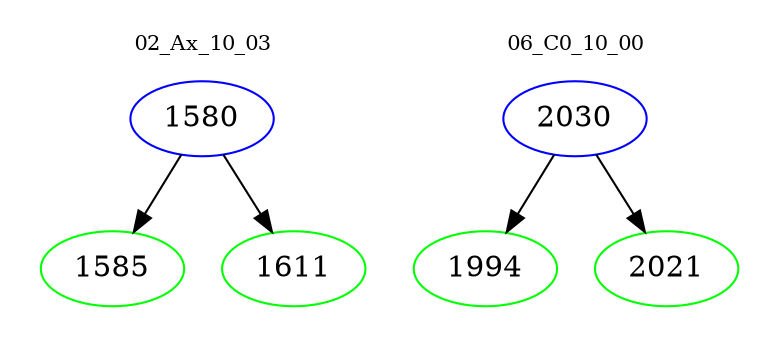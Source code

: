 digraph{
subgraph cluster_0 {
color = white
label = "02_Ax_10_03";
fontsize=10;
T0_1580 [label="1580", color="blue"]
T0_1580 -> T0_1585 [color="black"]
T0_1585 [label="1585", color="green"]
T0_1580 -> T0_1611 [color="black"]
T0_1611 [label="1611", color="green"]
}
subgraph cluster_1 {
color = white
label = "06_C0_10_00";
fontsize=10;
T1_2030 [label="2030", color="blue"]
T1_2030 -> T1_1994 [color="black"]
T1_1994 [label="1994", color="green"]
T1_2030 -> T1_2021 [color="black"]
T1_2021 [label="2021", color="green"]
}
}
